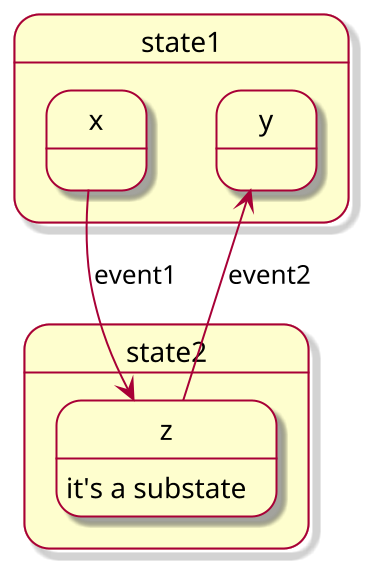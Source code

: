 @startuml
scale 2
skin rose

state state1 {
    state x {
    }
    state y {
    }
}
 
state state2 {
    state z {
    }
}

z : it's a substate

x --> z : event1
z --> y : event2
@enduml
